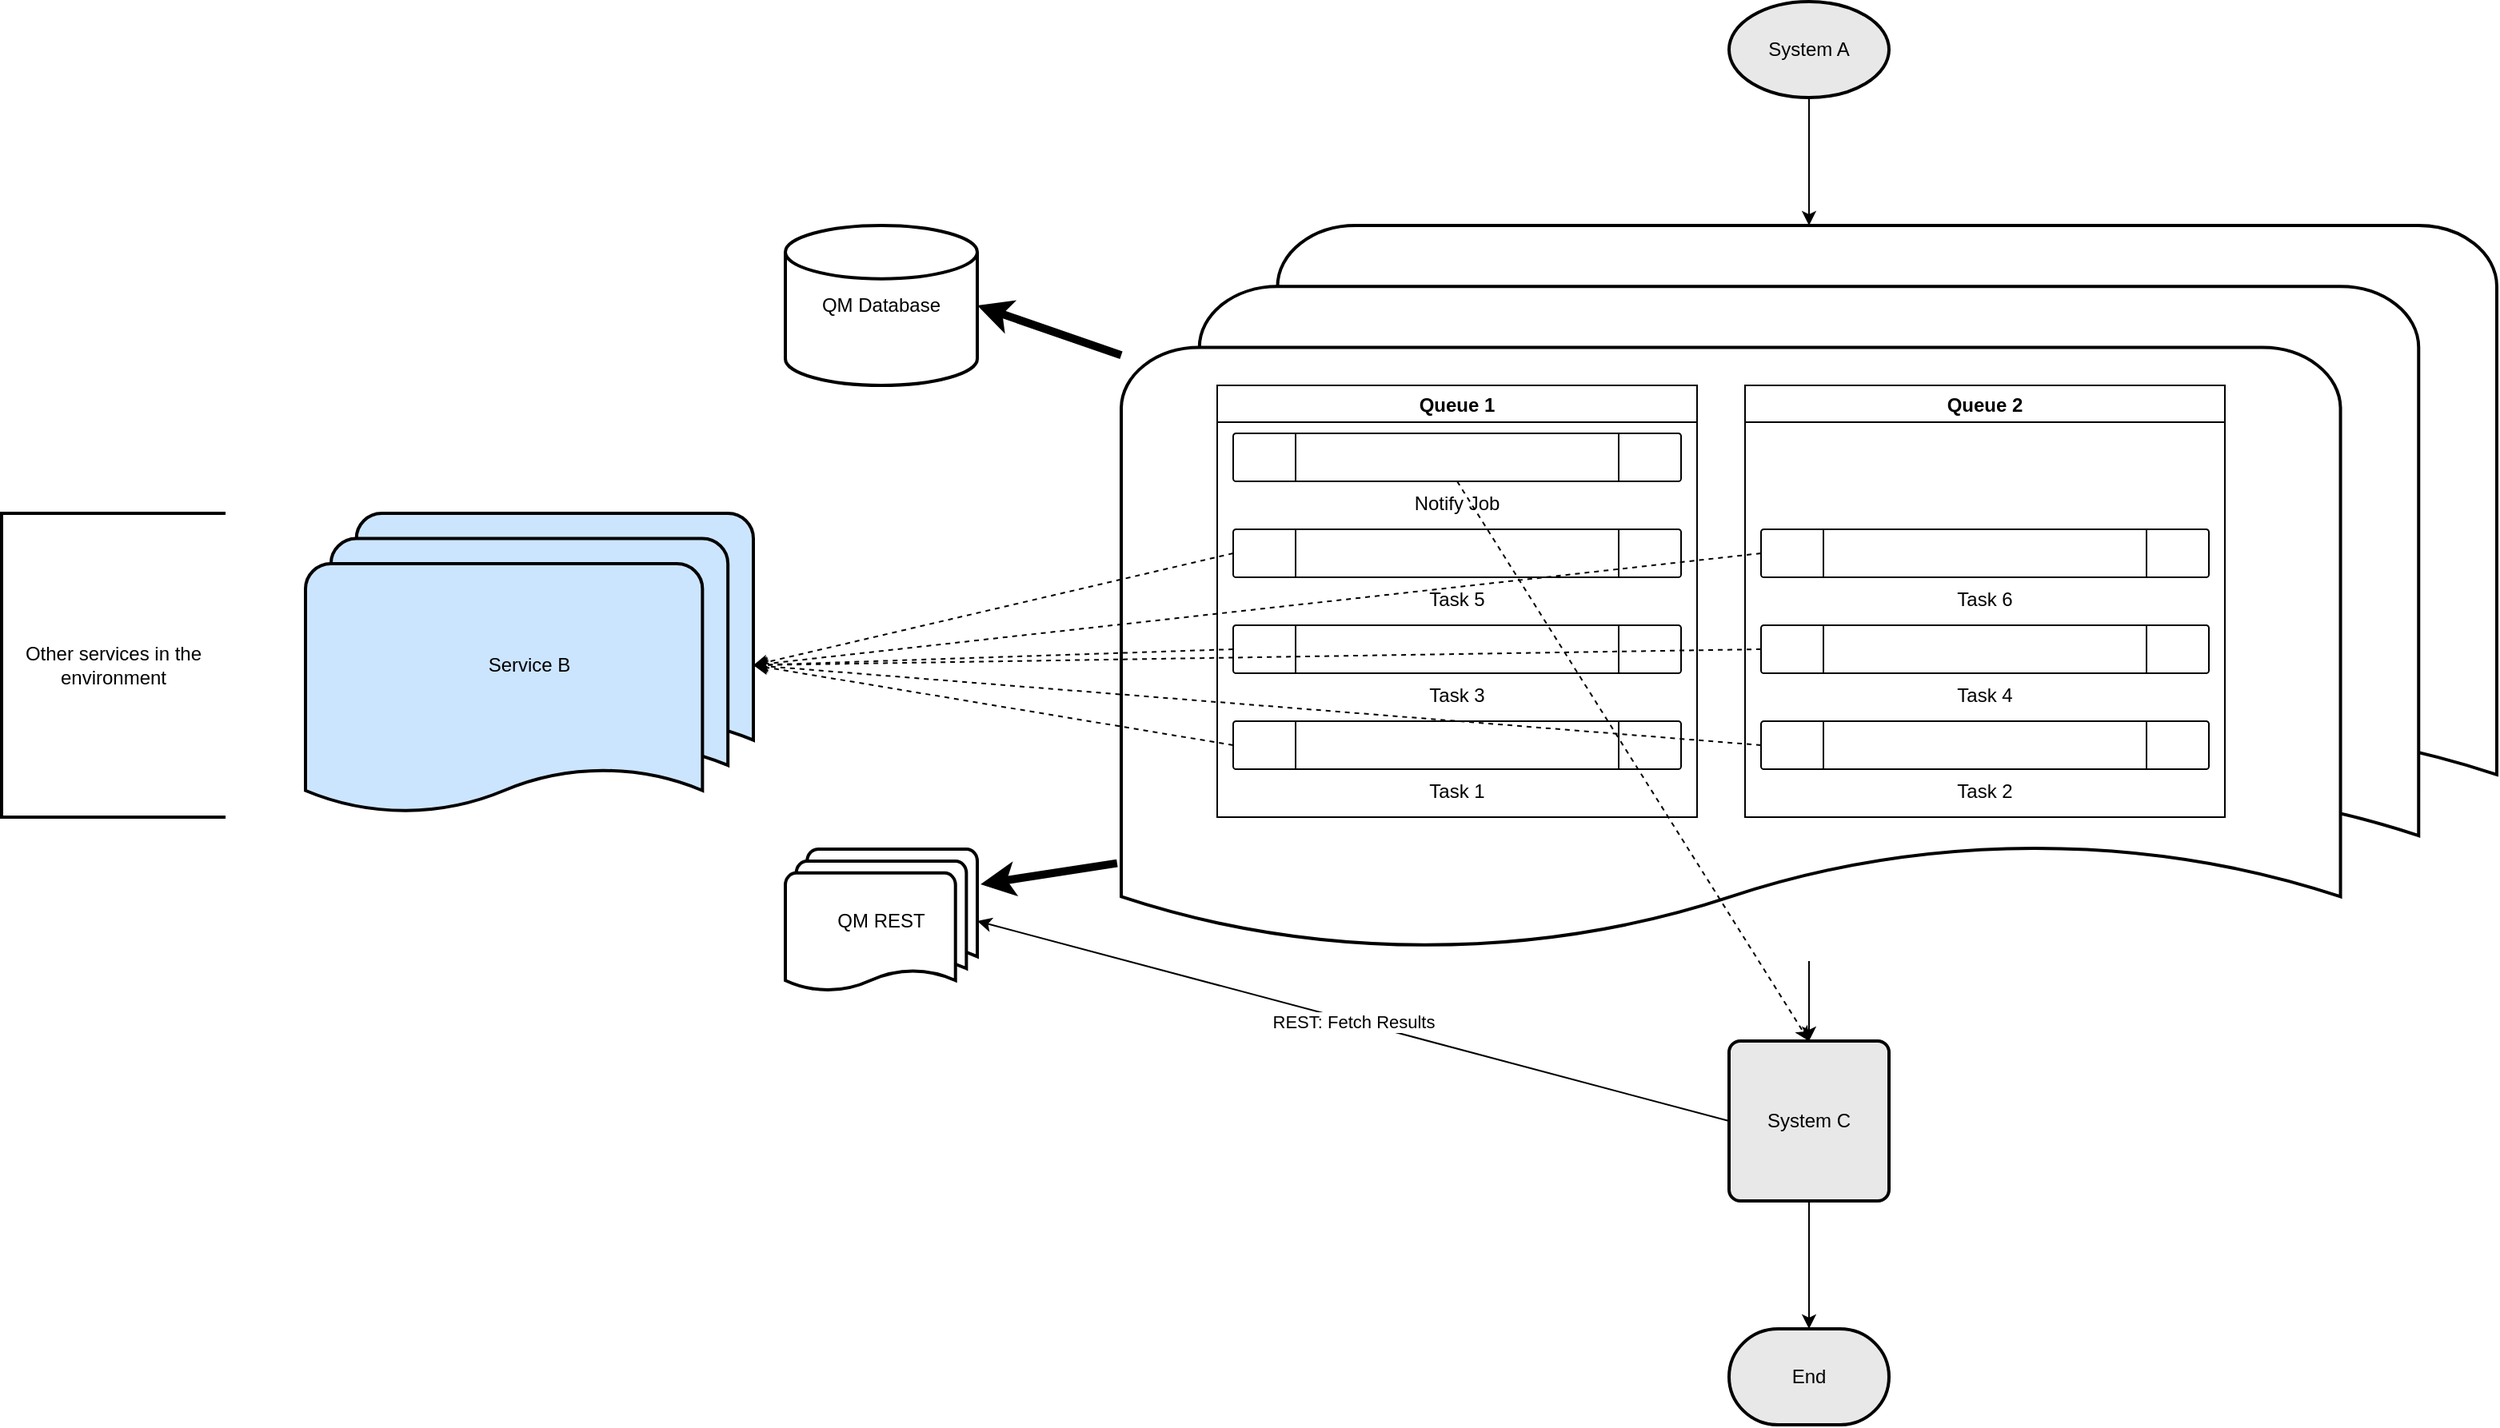 <mxfile version="20.5.1" type="github">
  <diagram id="C5RBs43oDa-KdzZeNtuy" name="Page-1">
    <mxGraphModel dx="739" dy="425" grid="1" gridSize="10" guides="1" tooltips="1" connect="1" arrows="1" fold="1" page="1" pageScale="1" pageWidth="827" pageHeight="1169" math="0" shadow="0">
      <root>
        <mxCell id="WIyWlLk6GJQsqaUBKTNV-0" />
        <mxCell id="WIyWlLk6GJQsqaUBKTNV-1" parent="WIyWlLk6GJQsqaUBKTNV-0" />
        <object label="" title="Application Queue System A" id="fKDOiJsQA8onxevD5LG3-1">
          <mxCell style="strokeWidth=2;html=1;shape=mxgraph.flowchart.multi-document;whiteSpace=wrap;" vertex="1" parent="WIyWlLk6GJQsqaUBKTNV-1">
            <mxGeometry x="740" y="180" width="860" height="460" as="geometry" />
          </mxCell>
        </object>
        <object label="Queue 1" title="Application A Queue 1" id="fKDOiJsQA8onxevD5LG3-14">
          <mxCell style="swimlane;" vertex="1" parent="WIyWlLk6GJQsqaUBKTNV-1">
            <mxGeometry x="800" y="280" width="300" height="270" as="geometry" />
          </mxCell>
        </object>
        <object label="Notify Job" title="Notify Job" id="fKDOiJsQA8onxevD5LG3-15">
          <mxCell style="verticalLabelPosition=bottom;verticalAlign=top;html=1;shape=process;whiteSpace=wrap;rounded=1;size=0.14;arcSize=6;" vertex="1" parent="fKDOiJsQA8onxevD5LG3-14">
            <mxGeometry x="10" y="30" width="280" height="30" as="geometry" />
          </mxCell>
        </object>
        <mxCell id="fKDOiJsQA8onxevD5LG3-23" value="Task 5" style="verticalLabelPosition=bottom;verticalAlign=top;html=1;shape=process;whiteSpace=wrap;rounded=1;size=0.14;arcSize=6;" vertex="1" parent="fKDOiJsQA8onxevD5LG3-14">
          <mxGeometry x="10" y="90" width="280" height="30" as="geometry" />
        </mxCell>
        <mxCell id="fKDOiJsQA8onxevD5LG3-25" value="Task 1" style="verticalLabelPosition=bottom;verticalAlign=top;html=1;shape=process;whiteSpace=wrap;rounded=1;size=0.14;arcSize=6;" vertex="1" parent="fKDOiJsQA8onxevD5LG3-14">
          <mxGeometry x="10" y="210" width="280" height="30" as="geometry" />
        </mxCell>
        <mxCell id="fKDOiJsQA8onxevD5LG3-2" value="" style="endArrow=classic;html=1;rounded=0;exitX=0.5;exitY=1;exitDx=0;exitDy=0;exitPerimeter=0;entryX=0.5;entryY=0;entryDx=0;entryDy=0;entryPerimeter=0;" edge="1" parent="WIyWlLk6GJQsqaUBKTNV-1" target="fKDOiJsQA8onxevD5LG3-1">
          <mxGeometry width="50" height="50" relative="1" as="geometry">
            <mxPoint x="1170" y="100" as="sourcePoint" />
            <mxPoint x="800" y="190" as="targetPoint" />
          </mxGeometry>
        </mxCell>
        <object label="System C" title="System C" id="fKDOiJsQA8onxevD5LG3-3">
          <mxCell style="rounded=1;whiteSpace=wrap;html=1;absoluteArcSize=1;arcSize=14;strokeWidth=2;fillColor=#E8E8E8;" vertex="1" parent="WIyWlLk6GJQsqaUBKTNV-1">
            <mxGeometry x="1120" y="690" width="100" height="100" as="geometry" />
          </mxCell>
        </object>
        <object label="Queue 2" title="Application A Queue 2" id="fKDOiJsQA8onxevD5LG3-16">
          <mxCell style="swimlane;" vertex="1" parent="WIyWlLk6GJQsqaUBKTNV-1">
            <mxGeometry x="1130" y="280" width="300" height="270" as="geometry" />
          </mxCell>
        </object>
        <mxCell id="fKDOiJsQA8onxevD5LG3-17" value="Task 2" style="verticalLabelPosition=bottom;verticalAlign=top;html=1;shape=process;whiteSpace=wrap;rounded=1;size=0.14;arcSize=6;" vertex="1" parent="fKDOiJsQA8onxevD5LG3-16">
          <mxGeometry x="10" y="210" width="280" height="30" as="geometry" />
        </mxCell>
        <mxCell id="fKDOiJsQA8onxevD5LG3-26" value="Task 4" style="verticalLabelPosition=bottom;verticalAlign=top;html=1;shape=process;whiteSpace=wrap;rounded=1;size=0.14;arcSize=6;" vertex="1" parent="fKDOiJsQA8onxevD5LG3-16">
          <mxGeometry x="10" y="150" width="280" height="30" as="geometry" />
        </mxCell>
        <mxCell id="fKDOiJsQA8onxevD5LG3-24" value="Task 3" style="verticalLabelPosition=bottom;verticalAlign=top;html=1;shape=process;whiteSpace=wrap;rounded=1;size=0.14;arcSize=6;" vertex="1" parent="WIyWlLk6GJQsqaUBKTNV-1">
          <mxGeometry x="810" y="430" width="280" height="30" as="geometry" />
        </mxCell>
        <mxCell id="fKDOiJsQA8onxevD5LG3-29" value="Task 6" style="verticalLabelPosition=bottom;verticalAlign=top;html=1;shape=process;whiteSpace=wrap;rounded=1;size=0.14;arcSize=6;" vertex="1" parent="WIyWlLk6GJQsqaUBKTNV-1">
          <mxGeometry x="1140" y="370" width="280" height="30" as="geometry" />
        </mxCell>
        <mxCell id="fKDOiJsQA8onxevD5LG3-32" value="" style="endArrow=classic;html=1;rounded=0;fontFamily=Helvetica;entryX=0.5;entryY=0;entryDx=0;entryDy=0;" edge="1" parent="WIyWlLk6GJQsqaUBKTNV-1" source="fKDOiJsQA8onxevD5LG3-1" target="fKDOiJsQA8onxevD5LG3-3">
          <mxGeometry width="50" height="50" relative="1" as="geometry">
            <mxPoint x="910" y="700" as="sourcePoint" />
            <mxPoint x="960" y="650" as="targetPoint" />
          </mxGeometry>
        </mxCell>
        <object label="System A" title="Queue System Input A" id="fKDOiJsQA8onxevD5LG3-33">
          <mxCell style="strokeWidth=2;html=1;shape=mxgraph.flowchart.start_1;whiteSpace=wrap;fontFamily=Helvetica;fillColor=#E8E8E8;" vertex="1" parent="WIyWlLk6GJQsqaUBKTNV-1">
            <mxGeometry x="1120" y="40" width="100" height="60" as="geometry" />
          </mxCell>
        </object>
        <object label="Service B" title="Service B" id="fKDOiJsQA8onxevD5LG3-34">
          <mxCell style="strokeWidth=2;html=1;shape=mxgraph.flowchart.multi-document;whiteSpace=wrap;fontFamily=Helvetica;fillColor=#CCE5FF;" vertex="1" parent="WIyWlLk6GJQsqaUBKTNV-1">
            <mxGeometry x="230" y="360" width="280" height="190" as="geometry" />
          </mxCell>
        </object>
        <mxCell id="fKDOiJsQA8onxevD5LG3-35" value="" style="endArrow=classic;html=1;rounded=0;fontFamily=Helvetica;exitX=0;exitY=0.5;exitDx=0;exitDy=0;entryX=1;entryY=0.5;entryDx=0;entryDy=0;entryPerimeter=0;dashed=1;" edge="1" parent="WIyWlLk6GJQsqaUBKTNV-1" source="fKDOiJsQA8onxevD5LG3-25" target="fKDOiJsQA8onxevD5LG3-34">
          <mxGeometry width="50" height="50" relative="1" as="geometry">
            <mxPoint x="650" y="440" as="sourcePoint" />
            <mxPoint x="700" y="390" as="targetPoint" />
          </mxGeometry>
        </mxCell>
        <mxCell id="fKDOiJsQA8onxevD5LG3-36" value="" style="endArrow=classic;html=1;rounded=0;dashed=1;fontFamily=Helvetica;exitX=0;exitY=0.5;exitDx=0;exitDy=0;entryX=1;entryY=0.5;entryDx=0;entryDy=0;entryPerimeter=0;" edge="1" parent="WIyWlLk6GJQsqaUBKTNV-1" source="fKDOiJsQA8onxevD5LG3-24" target="fKDOiJsQA8onxevD5LG3-34">
          <mxGeometry width="50" height="50" relative="1" as="geometry">
            <mxPoint x="850" y="440" as="sourcePoint" />
            <mxPoint x="900" y="390" as="targetPoint" />
          </mxGeometry>
        </mxCell>
        <mxCell id="fKDOiJsQA8onxevD5LG3-37" value="" style="endArrow=classic;html=1;rounded=0;dashed=1;fontFamily=Helvetica;exitX=0;exitY=0.5;exitDx=0;exitDy=0;entryX=1;entryY=0.5;entryDx=0;entryDy=0;entryPerimeter=0;" edge="1" parent="WIyWlLk6GJQsqaUBKTNV-1" source="fKDOiJsQA8onxevD5LG3-23" target="fKDOiJsQA8onxevD5LG3-34">
          <mxGeometry width="50" height="50" relative="1" as="geometry">
            <mxPoint x="850" y="440" as="sourcePoint" />
            <mxPoint x="560" y="400" as="targetPoint" />
          </mxGeometry>
        </mxCell>
        <mxCell id="fKDOiJsQA8onxevD5LG3-38" value="" style="endArrow=classic;html=1;rounded=0;dashed=1;fontFamily=Helvetica;exitX=0;exitY=0.5;exitDx=0;exitDy=0;entryX=1;entryY=0.5;entryDx=0;entryDy=0;entryPerimeter=0;" edge="1" parent="WIyWlLk6GJQsqaUBKTNV-1" source="fKDOiJsQA8onxevD5LG3-17" target="fKDOiJsQA8onxevD5LG3-34">
          <mxGeometry width="50" height="50" relative="1" as="geometry">
            <mxPoint x="850" y="440" as="sourcePoint" />
            <mxPoint x="560" y="400" as="targetPoint" />
          </mxGeometry>
        </mxCell>
        <mxCell id="fKDOiJsQA8onxevD5LG3-39" value="" style="endArrow=classic;html=1;rounded=0;dashed=1;fontFamily=Helvetica;exitX=0;exitY=0.5;exitDx=0;exitDy=0;entryX=1;entryY=0.5;entryDx=0;entryDy=0;entryPerimeter=0;" edge="1" parent="WIyWlLk6GJQsqaUBKTNV-1" source="fKDOiJsQA8onxevD5LG3-26" target="fKDOiJsQA8onxevD5LG3-34">
          <mxGeometry width="50" height="50" relative="1" as="geometry">
            <mxPoint x="850" y="440" as="sourcePoint" />
            <mxPoint x="900" y="390" as="targetPoint" />
          </mxGeometry>
        </mxCell>
        <mxCell id="fKDOiJsQA8onxevD5LG3-40" value="" style="endArrow=classic;html=1;rounded=0;dashed=1;fontFamily=Helvetica;exitX=0;exitY=0.5;exitDx=0;exitDy=0;entryX=1;entryY=0.5;entryDx=0;entryDy=0;entryPerimeter=0;" edge="1" parent="WIyWlLk6GJQsqaUBKTNV-1" source="fKDOiJsQA8onxevD5LG3-29" target="fKDOiJsQA8onxevD5LG3-34">
          <mxGeometry width="50" height="50" relative="1" as="geometry">
            <mxPoint x="850" y="440" as="sourcePoint" />
            <mxPoint x="660" y="400" as="targetPoint" />
          </mxGeometry>
        </mxCell>
        <mxCell id="fKDOiJsQA8onxevD5LG3-41" value="" style="endArrow=classic;html=1;rounded=0;dashed=1;fontFamily=Helvetica;exitX=0.5;exitY=1;exitDx=0;exitDy=0;" edge="1" parent="WIyWlLk6GJQsqaUBKTNV-1" source="fKDOiJsQA8onxevD5LG3-15">
          <mxGeometry width="50" height="50" relative="1" as="geometry">
            <mxPoint x="970" y="440" as="sourcePoint" />
            <mxPoint x="1170" y="690" as="targetPoint" />
          </mxGeometry>
        </mxCell>
        <object label="End" title="End" id="fKDOiJsQA8onxevD5LG3-42">
          <mxCell style="strokeWidth=2;html=1;shape=mxgraph.flowchart.terminator;whiteSpace=wrap;fontFamily=Helvetica;fillColor=#E8E8E8;" vertex="1" parent="WIyWlLk6GJQsqaUBKTNV-1">
            <mxGeometry x="1120" y="870" width="100" height="60" as="geometry" />
          </mxCell>
        </object>
        <mxCell id="fKDOiJsQA8onxevD5LG3-43" value="" style="endArrow=classic;html=1;rounded=0;fontFamily=Helvetica;exitX=0.5;exitY=1;exitDx=0;exitDy=0;entryX=0.5;entryY=0;entryDx=0;entryDy=0;entryPerimeter=0;" edge="1" parent="WIyWlLk6GJQsqaUBKTNV-1" source="fKDOiJsQA8onxevD5LG3-3" target="fKDOiJsQA8onxevD5LG3-42">
          <mxGeometry width="50" height="50" relative="1" as="geometry">
            <mxPoint x="1160" y="740" as="sourcePoint" />
            <mxPoint x="1210" y="690" as="targetPoint" />
          </mxGeometry>
        </mxCell>
        <mxCell id="fKDOiJsQA8onxevD5LG3-44" value="Other services in the environment" style="strokeWidth=2;html=1;shape=mxgraph.flowchart.annotation_1;align=center;pointerEvents=1;fontFamily=Helvetica;fillColor=#E8E8E8;whiteSpace=wrap;" vertex="1" parent="WIyWlLk6GJQsqaUBKTNV-1">
          <mxGeometry x="40" y="360" width="140" height="190" as="geometry" />
        </mxCell>
        <object label="QM Database" title="QM Database" id="fKDOiJsQA8onxevD5LG3-45">
          <mxCell style="strokeWidth=2;html=1;shape=mxgraph.flowchart.database;whiteSpace=wrap;fontFamily=Helvetica;fillColor=#FFFFFF;" vertex="1" parent="WIyWlLk6GJQsqaUBKTNV-1">
            <mxGeometry x="530" y="180" width="120" height="100" as="geometry" />
          </mxCell>
        </object>
        <mxCell id="fKDOiJsQA8onxevD5LG3-47" value="" style="endArrow=classic;html=1;rounded=0;fontFamily=Helvetica;entryX=1;entryY=0.5;entryDx=0;entryDy=0;entryPerimeter=0;strokeWidth=5;" edge="1" parent="WIyWlLk6GJQsqaUBKTNV-1" source="fKDOiJsQA8onxevD5LG3-1" target="fKDOiJsQA8onxevD5LG3-45">
          <mxGeometry width="50" height="50" relative="1" as="geometry">
            <mxPoint x="570" y="270" as="sourcePoint" />
            <mxPoint x="620" y="220" as="targetPoint" />
          </mxGeometry>
        </mxCell>
        <object label="QM REST" title="QM REST Interface" id="fKDOiJsQA8onxevD5LG3-48">
          <mxCell style="strokeWidth=2;html=1;shape=mxgraph.flowchart.multi-document;whiteSpace=wrap;fontFamily=Helvetica;fillColor=#FFFFFF;" vertex="1" parent="WIyWlLk6GJQsqaUBKTNV-1">
            <mxGeometry x="530" y="570" width="120" height="90" as="geometry" />
          </mxCell>
        </object>
        <object label="REST: Fetch Results" title="Fetch Results" id="fKDOiJsQA8onxevD5LG3-50">
          <mxCell style="endArrow=classic;html=1;rounded=0;strokeWidth=1;fontFamily=Helvetica;exitX=0;exitY=0.5;exitDx=0;exitDy=0;entryX=1;entryY=0.5;entryDx=0;entryDy=0;entryPerimeter=0;" edge="1" parent="WIyWlLk6GJQsqaUBKTNV-1" source="fKDOiJsQA8onxevD5LG3-3" target="fKDOiJsQA8onxevD5LG3-48">
            <mxGeometry width="50" height="50" relative="1" as="geometry">
              <mxPoint x="920" y="630" as="sourcePoint" />
              <mxPoint x="970" y="580" as="targetPoint" />
            </mxGeometry>
          </mxCell>
        </object>
        <mxCell id="fKDOiJsQA8onxevD5LG3-51" value="" style="endArrow=classic;html=1;rounded=0;strokeWidth=5;fontFamily=Helvetica;exitX=-0.003;exitY=0.867;exitDx=0;exitDy=0;exitPerimeter=0;entryX=1.017;entryY=0.244;entryDx=0;entryDy=0;entryPerimeter=0;" edge="1" parent="WIyWlLk6GJQsqaUBKTNV-1" source="fKDOiJsQA8onxevD5LG3-1" target="fKDOiJsQA8onxevD5LG3-48">
          <mxGeometry width="50" height="50" relative="1" as="geometry">
            <mxPoint x="780" y="710" as="sourcePoint" />
            <mxPoint x="830" y="660" as="targetPoint" />
          </mxGeometry>
        </mxCell>
      </root>
    </mxGraphModel>
  </diagram>
</mxfile>
